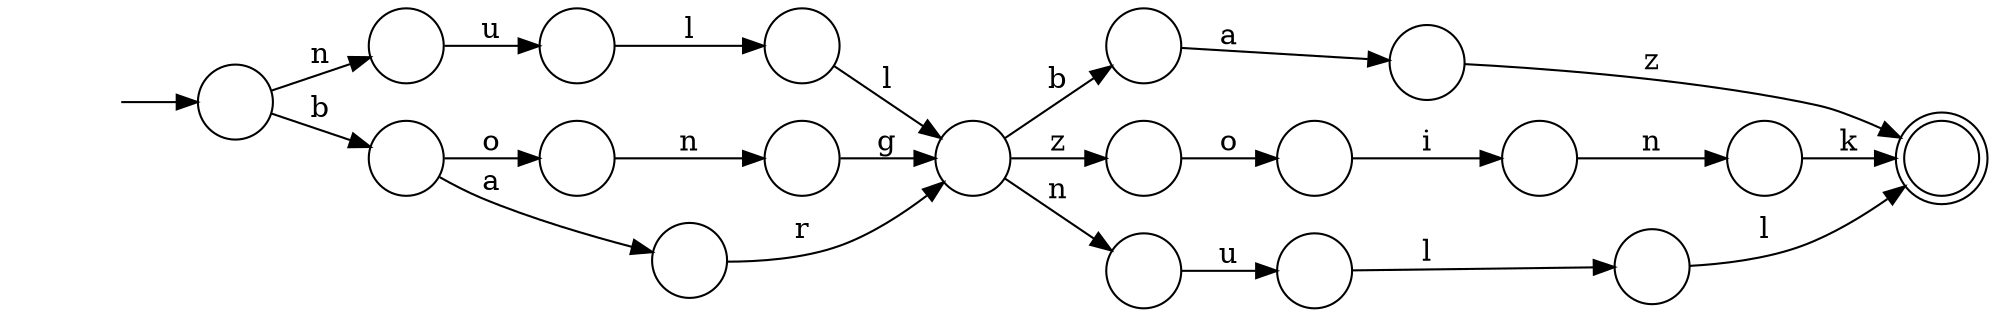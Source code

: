 digraph Automaton {
  rankdir = LR;
  0 [shape=circle,label=""];
  0 -> 7 [label="n"]
  1 [shape=circle,label=""];
  1 -> 12 [label="n"]
  2 [shape=doublecircle,label=""];
  3 [shape=circle,label=""];
  3 -> 2 [label="z"]
  4 [shape=circle,label=""];
  4 -> 17 [label="r"]
  5 [shape=circle,label=""];
  5 -> 9 [label="l"]
  6 [shape=circle,label=""];
  6 -> 11 [label="u"]
  7 [shape=circle,label=""];
  7 -> 17 [label="g"]
  8 [shape=circle,label=""];
  8 -> 4 [label="a"]
  8 -> 0 [label="o"]
  9 [shape=circle,label=""];
  9 -> 2 [label="l"]
  10 [shape=circle,label=""];
  10 -> 3 [label="a"]
  11 [shape=circle,label=""];
  11 -> 14 [label="l"]
  12 [shape=circle,label=""];
  12 -> 2 [label="k"]
  13 [shape=circle,label=""];
  13 -> 15 [label="o"]
  14 [shape=circle,label=""];
  14 -> 17 [label="l"]
  15 [shape=circle,label=""];
  15 -> 1 [label="i"]
  16 [shape=circle,label=""];
  initial [shape=plaintext,label=""];
  initial -> 16
  16 -> 6 [label="n"]
  16 -> 8 [label="b"]
  17 [shape=circle,label=""];
  17 -> 18 [label="n"]
  17 -> 13 [label="z"]
  17 -> 10 [label="b"]
  18 [shape=circle,label=""];
  18 -> 5 [label="u"]
}

